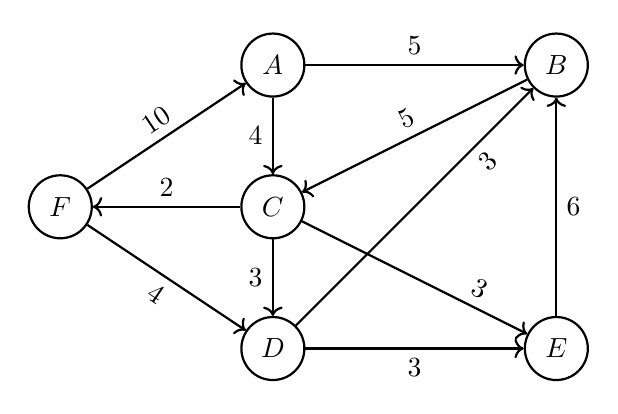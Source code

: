 \begin{tikzpicture}[style=thick,scale=0.9]
\tikzstyle{vertex}=[draw, circle, fill=white, inner sep=0pt, minimum size=8mm]

\node[vertex] (F) at (-5, 0) {$F$};
\node[vertex] (A) at (-2, 2) {$A$};
\node[vertex] (B) at ( 2, 2) {$B$};
\node[vertex] (C) at (-2, 0) {$C$};
\node[vertex] (D) at (-2,-2) {$D$};
\node[vertex] (E) at ( 2,-2) {$E$};

\draw[->] (A) -- (B) node [above, midway] {$5$};
\draw[->] (A) -- (C) node [left, midway] {$4$};
\draw[->] (B) -- (C) node [above, midway, sloped] {$5$};
\draw[->] (C) -- (D) node [left, midway] {$3$};
\draw[->] (C) -- (E) node [above, near end, sloped] {$3$};
\draw[->] (C) -- (F) node [above, midway] {$2$};
\draw[->] (D) -- (B) node [below, near end, sloped] {$3$};
\draw[->] (D) -- (E) node [below, midway] {$3$};
\draw[->] (E) -- (B) node [right, midway] {$6$};
\draw[->] (F) -- (A) node [above, midway, sloped] {$10$};
\draw[->] (F) -- (D) node [below, midway, sloped] {$4$};
\end{tikzpicture}
